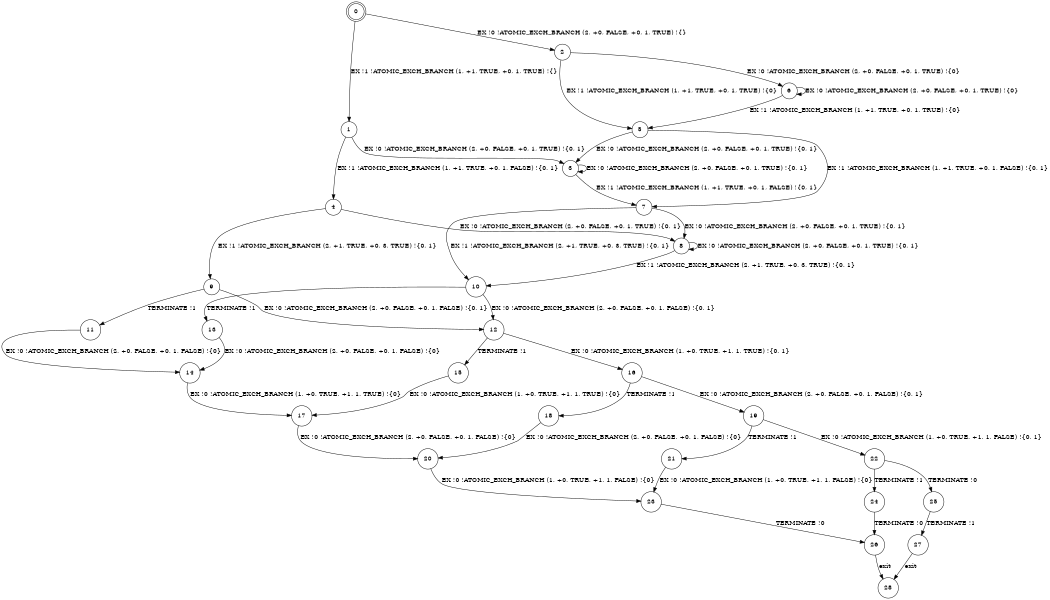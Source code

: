 digraph BCG {
size = "7, 10.5";
center = TRUE;
node [shape = circle];
0 [peripheries = 2];
0 -> 1 [label = "EX !1 !ATOMIC_EXCH_BRANCH (1, +1, TRUE, +0, 1, TRUE) !{}"];
0 -> 2 [label = "EX !0 !ATOMIC_EXCH_BRANCH (2, +0, FALSE, +0, 1, TRUE) !{}"];
1 -> 3 [label = "EX !0 !ATOMIC_EXCH_BRANCH (2, +0, FALSE, +0, 1, TRUE) !{0, 1}"];
1 -> 4 [label = "EX !1 !ATOMIC_EXCH_BRANCH (1, +1, TRUE, +0, 1, FALSE) !{0, 1}"];
2 -> 5 [label = "EX !1 !ATOMIC_EXCH_BRANCH (1, +1, TRUE, +0, 1, TRUE) !{0}"];
2 -> 6 [label = "EX !0 !ATOMIC_EXCH_BRANCH (2, +0, FALSE, +0, 1, TRUE) !{0}"];
3 -> 7 [label = "EX !1 !ATOMIC_EXCH_BRANCH (1, +1, TRUE, +0, 1, FALSE) !{0, 1}"];
3 -> 3 [label = "EX !0 !ATOMIC_EXCH_BRANCH (2, +0, FALSE, +0, 1, TRUE) !{0, 1}"];
4 -> 8 [label = "EX !0 !ATOMIC_EXCH_BRANCH (2, +0, FALSE, +0, 1, TRUE) !{0, 1}"];
4 -> 9 [label = "EX !1 !ATOMIC_EXCH_BRANCH (2, +1, TRUE, +0, 3, TRUE) !{0, 1}"];
5 -> 7 [label = "EX !1 !ATOMIC_EXCH_BRANCH (1, +1, TRUE, +0, 1, FALSE) !{0, 1}"];
5 -> 3 [label = "EX !0 !ATOMIC_EXCH_BRANCH (2, +0, FALSE, +0, 1, TRUE) !{0, 1}"];
6 -> 5 [label = "EX !1 !ATOMIC_EXCH_BRANCH (1, +1, TRUE, +0, 1, TRUE) !{0}"];
6 -> 6 [label = "EX !0 !ATOMIC_EXCH_BRANCH (2, +0, FALSE, +0, 1, TRUE) !{0}"];
7 -> 10 [label = "EX !1 !ATOMIC_EXCH_BRANCH (2, +1, TRUE, +0, 3, TRUE) !{0, 1}"];
7 -> 8 [label = "EX !0 !ATOMIC_EXCH_BRANCH (2, +0, FALSE, +0, 1, TRUE) !{0, 1}"];
8 -> 10 [label = "EX !1 !ATOMIC_EXCH_BRANCH (2, +1, TRUE, +0, 3, TRUE) !{0, 1}"];
8 -> 8 [label = "EX !0 !ATOMIC_EXCH_BRANCH (2, +0, FALSE, +0, 1, TRUE) !{0, 1}"];
9 -> 11 [label = "TERMINATE !1"];
9 -> 12 [label = "EX !0 !ATOMIC_EXCH_BRANCH (2, +0, FALSE, +0, 1, FALSE) !{0, 1}"];
10 -> 13 [label = "TERMINATE !1"];
10 -> 12 [label = "EX !0 !ATOMIC_EXCH_BRANCH (2, +0, FALSE, +0, 1, FALSE) !{0, 1}"];
11 -> 14 [label = "EX !0 !ATOMIC_EXCH_BRANCH (2, +0, FALSE, +0, 1, FALSE) !{0}"];
12 -> 15 [label = "TERMINATE !1"];
12 -> 16 [label = "EX !0 !ATOMIC_EXCH_BRANCH (1, +0, TRUE, +1, 1, TRUE) !{0, 1}"];
13 -> 14 [label = "EX !0 !ATOMIC_EXCH_BRANCH (2, +0, FALSE, +0, 1, FALSE) !{0}"];
14 -> 17 [label = "EX !0 !ATOMIC_EXCH_BRANCH (1, +0, TRUE, +1, 1, TRUE) !{0}"];
15 -> 17 [label = "EX !0 !ATOMIC_EXCH_BRANCH (1, +0, TRUE, +1, 1, TRUE) !{0}"];
16 -> 18 [label = "TERMINATE !1"];
16 -> 19 [label = "EX !0 !ATOMIC_EXCH_BRANCH (2, +0, FALSE, +0, 1, FALSE) !{0, 1}"];
17 -> 20 [label = "EX !0 !ATOMIC_EXCH_BRANCH (2, +0, FALSE, +0, 1, FALSE) !{0}"];
18 -> 20 [label = "EX !0 !ATOMIC_EXCH_BRANCH (2, +0, FALSE, +0, 1, FALSE) !{0}"];
19 -> 21 [label = "TERMINATE !1"];
19 -> 22 [label = "EX !0 !ATOMIC_EXCH_BRANCH (1, +0, TRUE, +1, 1, FALSE) !{0, 1}"];
20 -> 23 [label = "EX !0 !ATOMIC_EXCH_BRANCH (1, +0, TRUE, +1, 1, FALSE) !{0}"];
21 -> 23 [label = "EX !0 !ATOMIC_EXCH_BRANCH (1, +0, TRUE, +1, 1, FALSE) !{0}"];
22 -> 24 [label = "TERMINATE !1"];
22 -> 25 [label = "TERMINATE !0"];
23 -> 26 [label = "TERMINATE !0"];
24 -> 26 [label = "TERMINATE !0"];
25 -> 27 [label = "TERMINATE !1"];
26 -> 28 [label = "exit"];
27 -> 28 [label = "exit"];
}
